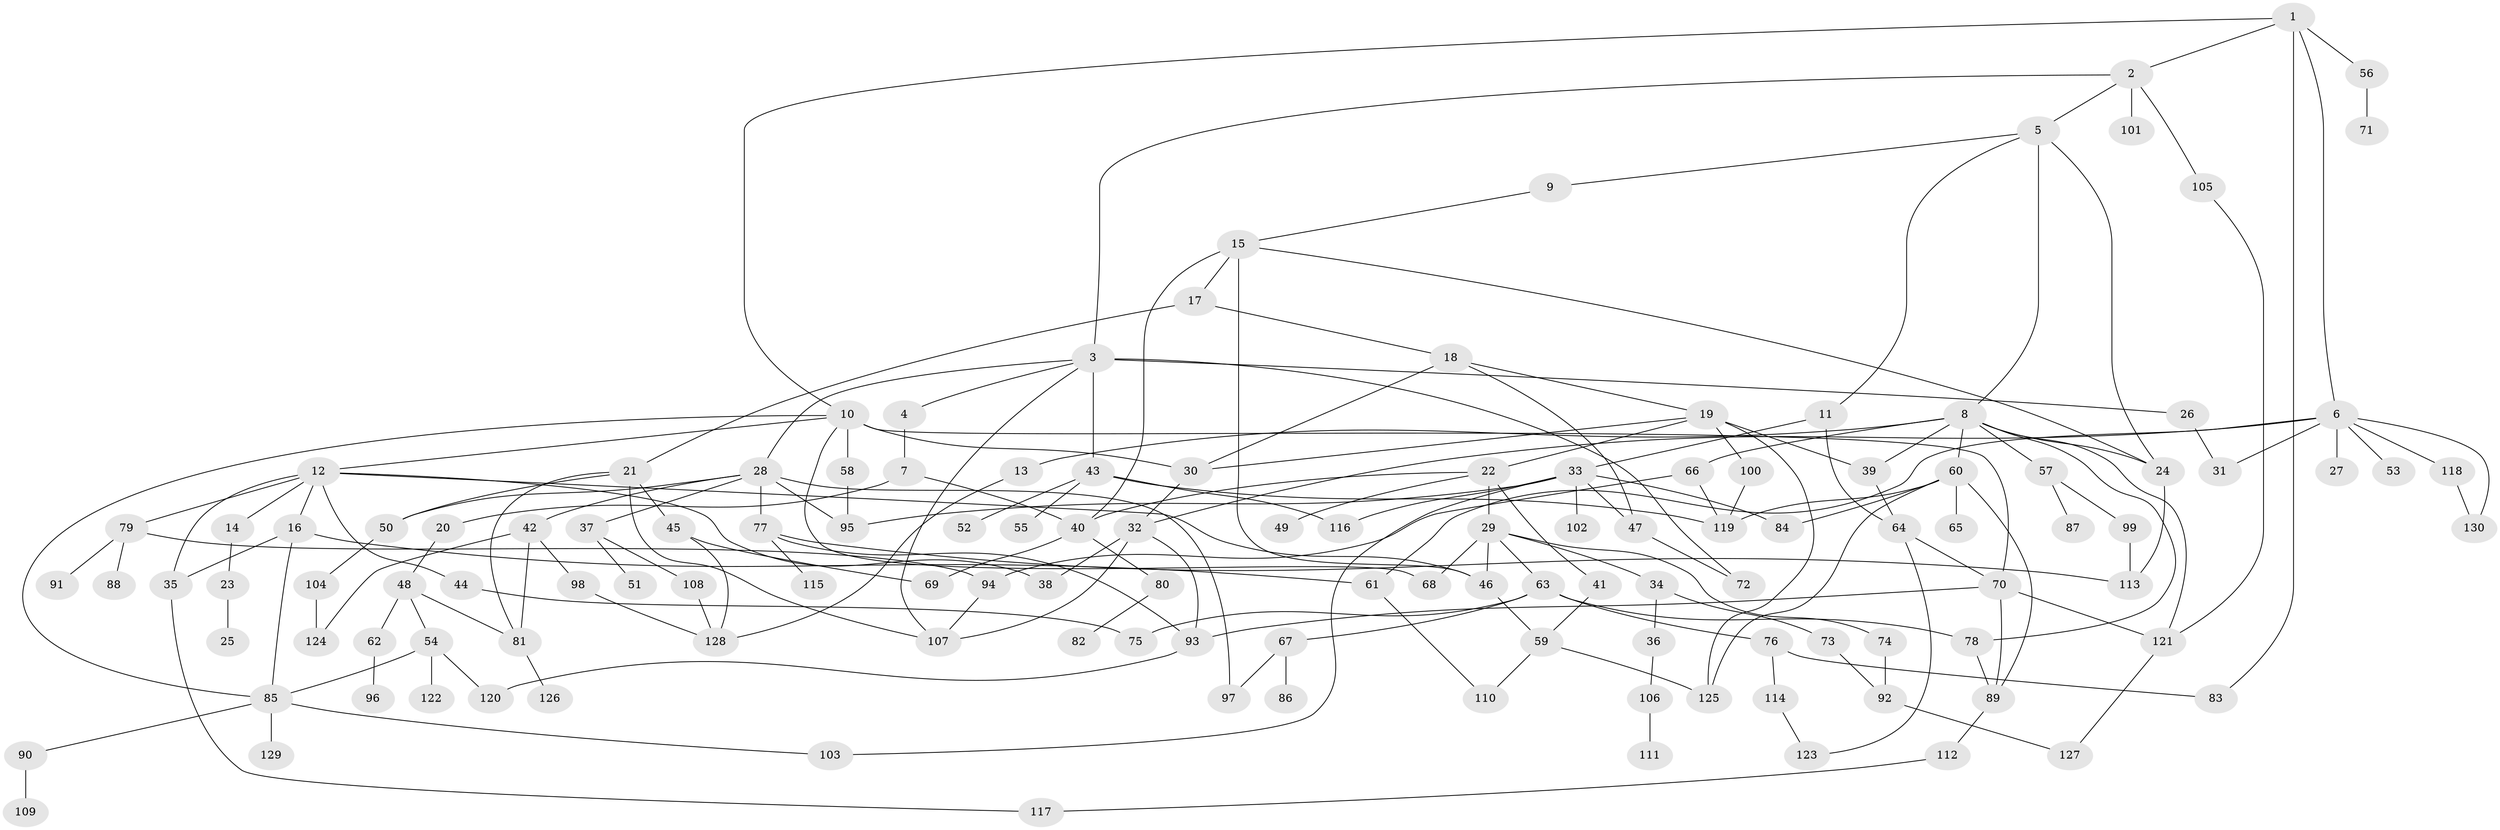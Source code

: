// Generated by graph-tools (version 1.1) at 2025/25/03/09/25 03:25:28]
// undirected, 130 vertices, 192 edges
graph export_dot {
graph [start="1"]
  node [color=gray90,style=filled];
  1;
  2;
  3;
  4;
  5;
  6;
  7;
  8;
  9;
  10;
  11;
  12;
  13;
  14;
  15;
  16;
  17;
  18;
  19;
  20;
  21;
  22;
  23;
  24;
  25;
  26;
  27;
  28;
  29;
  30;
  31;
  32;
  33;
  34;
  35;
  36;
  37;
  38;
  39;
  40;
  41;
  42;
  43;
  44;
  45;
  46;
  47;
  48;
  49;
  50;
  51;
  52;
  53;
  54;
  55;
  56;
  57;
  58;
  59;
  60;
  61;
  62;
  63;
  64;
  65;
  66;
  67;
  68;
  69;
  70;
  71;
  72;
  73;
  74;
  75;
  76;
  77;
  78;
  79;
  80;
  81;
  82;
  83;
  84;
  85;
  86;
  87;
  88;
  89;
  90;
  91;
  92;
  93;
  94;
  95;
  96;
  97;
  98;
  99;
  100;
  101;
  102;
  103;
  104;
  105;
  106;
  107;
  108;
  109;
  110;
  111;
  112;
  113;
  114;
  115;
  116;
  117;
  118;
  119;
  120;
  121;
  122;
  123;
  124;
  125;
  126;
  127;
  128;
  129;
  130;
  1 -- 2;
  1 -- 6;
  1 -- 10;
  1 -- 56;
  1 -- 83;
  2 -- 3;
  2 -- 5;
  2 -- 101;
  2 -- 105;
  3 -- 4;
  3 -- 26;
  3 -- 28;
  3 -- 43;
  3 -- 107;
  3 -- 72;
  4 -- 7;
  5 -- 8;
  5 -- 9;
  5 -- 11;
  5 -- 24;
  6 -- 27;
  6 -- 31;
  6 -- 32;
  6 -- 53;
  6 -- 118;
  6 -- 130;
  6 -- 61;
  7 -- 20;
  7 -- 40;
  8 -- 13;
  8 -- 57;
  8 -- 60;
  8 -- 66;
  8 -- 121;
  8 -- 39;
  8 -- 78;
  8 -- 24;
  9 -- 15;
  10 -- 12;
  10 -- 58;
  10 -- 68;
  10 -- 70;
  10 -- 85;
  10 -- 30;
  11 -- 33;
  11 -- 64;
  12 -- 14;
  12 -- 16;
  12 -- 38;
  12 -- 44;
  12 -- 79;
  12 -- 35;
  12 -- 46;
  13 -- 128;
  14 -- 23;
  15 -- 17;
  15 -- 40;
  15 -- 24;
  15 -- 46;
  16 -- 35;
  16 -- 61;
  16 -- 85;
  17 -- 18;
  17 -- 21;
  18 -- 19;
  18 -- 30;
  18 -- 47;
  19 -- 22;
  19 -- 39;
  19 -- 100;
  19 -- 125;
  19 -- 30;
  20 -- 48;
  21 -- 45;
  21 -- 50;
  21 -- 81;
  21 -- 107;
  22 -- 29;
  22 -- 41;
  22 -- 49;
  22 -- 40;
  23 -- 25;
  24 -- 113;
  26 -- 31;
  28 -- 37;
  28 -- 42;
  28 -- 77;
  28 -- 95;
  28 -- 97;
  28 -- 50;
  29 -- 34;
  29 -- 46;
  29 -- 63;
  29 -- 74;
  29 -- 68;
  30 -- 32;
  32 -- 93;
  32 -- 38;
  32 -- 107;
  33 -- 47;
  33 -- 102;
  33 -- 116;
  33 -- 103;
  33 -- 84;
  33 -- 95;
  34 -- 36;
  34 -- 73;
  35 -- 117;
  36 -- 106;
  37 -- 51;
  37 -- 108;
  39 -- 64;
  40 -- 69;
  40 -- 80;
  41 -- 59;
  42 -- 98;
  42 -- 81;
  42 -- 124;
  43 -- 52;
  43 -- 55;
  43 -- 119;
  43 -- 116;
  44 -- 75;
  45 -- 69;
  45 -- 128;
  46 -- 59;
  47 -- 72;
  48 -- 54;
  48 -- 62;
  48 -- 81;
  50 -- 104;
  54 -- 122;
  54 -- 120;
  54 -- 85;
  56 -- 71;
  57 -- 87;
  57 -- 99;
  58 -- 95;
  59 -- 110;
  59 -- 125;
  60 -- 65;
  60 -- 84;
  60 -- 125;
  60 -- 119;
  60 -- 89;
  61 -- 110;
  62 -- 96;
  63 -- 67;
  63 -- 76;
  63 -- 78;
  63 -- 75;
  64 -- 70;
  64 -- 123;
  66 -- 119;
  66 -- 94;
  67 -- 86;
  67 -- 97;
  70 -- 121;
  70 -- 89;
  70 -- 93;
  73 -- 92;
  74 -- 92;
  76 -- 83;
  76 -- 114;
  77 -- 115;
  77 -- 113;
  77 -- 93;
  78 -- 89;
  79 -- 88;
  79 -- 91;
  79 -- 94;
  80 -- 82;
  81 -- 126;
  85 -- 90;
  85 -- 103;
  85 -- 129;
  89 -- 112;
  90 -- 109;
  92 -- 127;
  93 -- 120;
  94 -- 107;
  98 -- 128;
  99 -- 113;
  100 -- 119;
  104 -- 124;
  105 -- 121;
  106 -- 111;
  108 -- 128;
  112 -- 117;
  114 -- 123;
  118 -- 130;
  121 -- 127;
}

